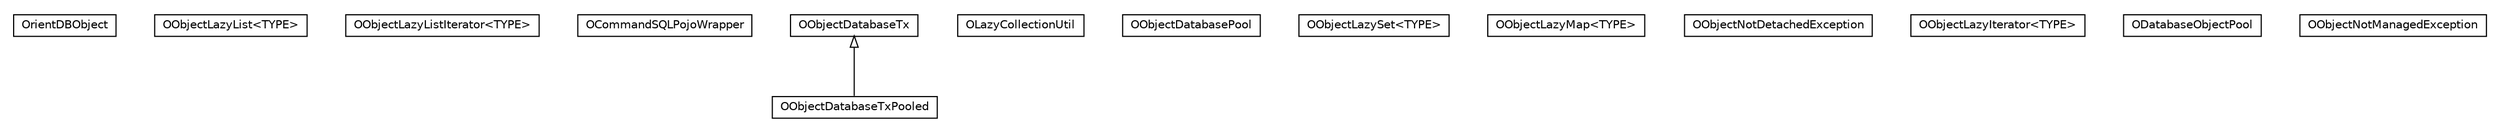 #!/usr/local/bin/dot
#
# Class diagram 
# Generated by UMLGraph version R5_6-24-gf6e263 (http://www.umlgraph.org/)
#

digraph G {
	edge [fontname="Helvetica",fontsize=10,labelfontname="Helvetica",labelfontsize=10];
	node [fontname="Helvetica",fontsize=10,shape=plaintext];
	nodesep=0.25;
	ranksep=0.5;
	// com.orientechnologies.orient.object.db.OrientDBObject
	c467407 [label=<<table title="com.orientechnologies.orient.object.db.OrientDBObject" border="0" cellborder="1" cellspacing="0" cellpadding="2" port="p" href="./OrientDBObject.html">
		<tr><td><table border="0" cellspacing="0" cellpadding="1">
<tr><td align="center" balign="center"> OrientDBObject </td></tr>
		</table></td></tr>
		</table>>, URL="./OrientDBObject.html", fontname="Helvetica", fontcolor="black", fontsize=10.0];
	// com.orientechnologies.orient.object.db.OObjectLazyList<TYPE>
	c467408 [label=<<table title="com.orientechnologies.orient.object.db.OObjectLazyList" border="0" cellborder="1" cellspacing="0" cellpadding="2" port="p" href="./OObjectLazyList.html">
		<tr><td><table border="0" cellspacing="0" cellpadding="1">
<tr><td align="center" balign="center"> OObjectLazyList&lt;TYPE&gt; </td></tr>
		</table></td></tr>
		</table>>, URL="./OObjectLazyList.html", fontname="Helvetica", fontcolor="black", fontsize=10.0];
	// com.orientechnologies.orient.object.db.OObjectLazyListIterator<TYPE>
	c467409 [label=<<table title="com.orientechnologies.orient.object.db.OObjectLazyListIterator" border="0" cellborder="1" cellspacing="0" cellpadding="2" port="p" href="./OObjectLazyListIterator.html">
		<tr><td><table border="0" cellspacing="0" cellpadding="1">
<tr><td align="center" balign="center"> OObjectLazyListIterator&lt;TYPE&gt; </td></tr>
		</table></td></tr>
		</table>>, URL="./OObjectLazyListIterator.html", fontname="Helvetica", fontcolor="black", fontsize=10.0];
	// com.orientechnologies.orient.object.db.OCommandSQLPojoWrapper
	c467410 [label=<<table title="com.orientechnologies.orient.object.db.OCommandSQLPojoWrapper" border="0" cellborder="1" cellspacing="0" cellpadding="2" port="p" href="./OCommandSQLPojoWrapper.html">
		<tr><td><table border="0" cellspacing="0" cellpadding="1">
<tr><td align="center" balign="center"> OCommandSQLPojoWrapper </td></tr>
		</table></td></tr>
		</table>>, URL="./OCommandSQLPojoWrapper.html", fontname="Helvetica", fontcolor="black", fontsize=10.0];
	// com.orientechnologies.orient.object.db.OObjectDatabaseTx
	c467411 [label=<<table title="com.orientechnologies.orient.object.db.OObjectDatabaseTx" border="0" cellborder="1" cellspacing="0" cellpadding="2" port="p" href="./OObjectDatabaseTx.html">
		<tr><td><table border="0" cellspacing="0" cellpadding="1">
<tr><td align="center" balign="center"> OObjectDatabaseTx </td></tr>
		</table></td></tr>
		</table>>, URL="./OObjectDatabaseTx.html", fontname="Helvetica", fontcolor="black", fontsize=10.0];
	// com.orientechnologies.orient.object.db.OLazyCollectionUtil
	c467412 [label=<<table title="com.orientechnologies.orient.object.db.OLazyCollectionUtil" border="0" cellborder="1" cellspacing="0" cellpadding="2" port="p" href="./OLazyCollectionUtil.html">
		<tr><td><table border="0" cellspacing="0" cellpadding="1">
<tr><td align="center" balign="center"> OLazyCollectionUtil </td></tr>
		</table></td></tr>
		</table>>, URL="./OLazyCollectionUtil.html", fontname="Helvetica", fontcolor="black", fontsize=10.0];
	// com.orientechnologies.orient.object.db.OObjectDatabasePool
	c467413 [label=<<table title="com.orientechnologies.orient.object.db.OObjectDatabasePool" border="0" cellborder="1" cellspacing="0" cellpadding="2" port="p" href="./OObjectDatabasePool.html">
		<tr><td><table border="0" cellspacing="0" cellpadding="1">
<tr><td align="center" balign="center"> OObjectDatabasePool </td></tr>
		</table></td></tr>
		</table>>, URL="./OObjectDatabasePool.html", fontname="Helvetica", fontcolor="black", fontsize=10.0];
	// com.orientechnologies.orient.object.db.OObjectLazySet<TYPE>
	c467414 [label=<<table title="com.orientechnologies.orient.object.db.OObjectLazySet" border="0" cellborder="1" cellspacing="0" cellpadding="2" port="p" href="./OObjectLazySet.html">
		<tr><td><table border="0" cellspacing="0" cellpadding="1">
<tr><td align="center" balign="center"> OObjectLazySet&lt;TYPE&gt; </td></tr>
		</table></td></tr>
		</table>>, URL="./OObjectLazySet.html", fontname="Helvetica", fontcolor="black", fontsize=10.0];
	// com.orientechnologies.orient.object.db.OObjectLazyMap<TYPE>
	c467415 [label=<<table title="com.orientechnologies.orient.object.db.OObjectLazyMap" border="0" cellborder="1" cellspacing="0" cellpadding="2" port="p" href="./OObjectLazyMap.html">
		<tr><td><table border="0" cellspacing="0" cellpadding="1">
<tr><td align="center" balign="center"> OObjectLazyMap&lt;TYPE&gt; </td></tr>
		</table></td></tr>
		</table>>, URL="./OObjectLazyMap.html", fontname="Helvetica", fontcolor="black", fontsize=10.0];
	// com.orientechnologies.orient.object.db.OObjectDatabaseTxPooled
	c467416 [label=<<table title="com.orientechnologies.orient.object.db.OObjectDatabaseTxPooled" border="0" cellborder="1" cellspacing="0" cellpadding="2" port="p" href="./OObjectDatabaseTxPooled.html">
		<tr><td><table border="0" cellspacing="0" cellpadding="1">
<tr><td align="center" balign="center"> OObjectDatabaseTxPooled </td></tr>
		</table></td></tr>
		</table>>, URL="./OObjectDatabaseTxPooled.html", fontname="Helvetica", fontcolor="black", fontsize=10.0];
	// com.orientechnologies.orient.object.db.OObjectNotDetachedException
	c467417 [label=<<table title="com.orientechnologies.orient.object.db.OObjectNotDetachedException" border="0" cellborder="1" cellspacing="0" cellpadding="2" port="p" href="./OObjectNotDetachedException.html">
		<tr><td><table border="0" cellspacing="0" cellpadding="1">
<tr><td align="center" balign="center"> OObjectNotDetachedException </td></tr>
		</table></td></tr>
		</table>>, URL="./OObjectNotDetachedException.html", fontname="Helvetica", fontcolor="black", fontsize=10.0];
	// com.orientechnologies.orient.object.db.OObjectLazyIterator<TYPE>
	c467418 [label=<<table title="com.orientechnologies.orient.object.db.OObjectLazyIterator" border="0" cellborder="1" cellspacing="0" cellpadding="2" port="p" href="./OObjectLazyIterator.html">
		<tr><td><table border="0" cellspacing="0" cellpadding="1">
<tr><td align="center" balign="center"> OObjectLazyIterator&lt;TYPE&gt; </td></tr>
		</table></td></tr>
		</table>>, URL="./OObjectLazyIterator.html", fontname="Helvetica", fontcolor="black", fontsize=10.0];
	// com.orientechnologies.orient.object.db.ODatabaseObjectPool
	c467419 [label=<<table title="com.orientechnologies.orient.object.db.ODatabaseObjectPool" border="0" cellborder="1" cellspacing="0" cellpadding="2" port="p" href="./ODatabaseObjectPool.html">
		<tr><td><table border="0" cellspacing="0" cellpadding="1">
<tr><td align="center" balign="center"> ODatabaseObjectPool </td></tr>
		</table></td></tr>
		</table>>, URL="./ODatabaseObjectPool.html", fontname="Helvetica", fontcolor="black", fontsize=10.0];
	// com.orientechnologies.orient.object.db.OObjectNotManagedException
	c467420 [label=<<table title="com.orientechnologies.orient.object.db.OObjectNotManagedException" border="0" cellborder="1" cellspacing="0" cellpadding="2" port="p" href="./OObjectNotManagedException.html">
		<tr><td><table border="0" cellspacing="0" cellpadding="1">
<tr><td align="center" balign="center"> OObjectNotManagedException </td></tr>
		</table></td></tr>
		</table>>, URL="./OObjectNotManagedException.html", fontname="Helvetica", fontcolor="black", fontsize=10.0];
	//com.orientechnologies.orient.object.db.OObjectDatabaseTxPooled extends com.orientechnologies.orient.object.db.OObjectDatabaseTx
	c467411:p -> c467416:p [dir=back,arrowtail=empty];
}

